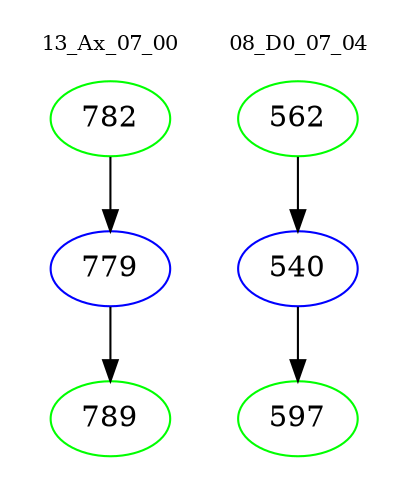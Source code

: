 digraph{
subgraph cluster_0 {
color = white
label = "13_Ax_07_00";
fontsize=10;
T0_782 [label="782", color="green"]
T0_782 -> T0_779 [color="black"]
T0_779 [label="779", color="blue"]
T0_779 -> T0_789 [color="black"]
T0_789 [label="789", color="green"]
}
subgraph cluster_1 {
color = white
label = "08_D0_07_04";
fontsize=10;
T1_562 [label="562", color="green"]
T1_562 -> T1_540 [color="black"]
T1_540 [label="540", color="blue"]
T1_540 -> T1_597 [color="black"]
T1_597 [label="597", color="green"]
}
}
